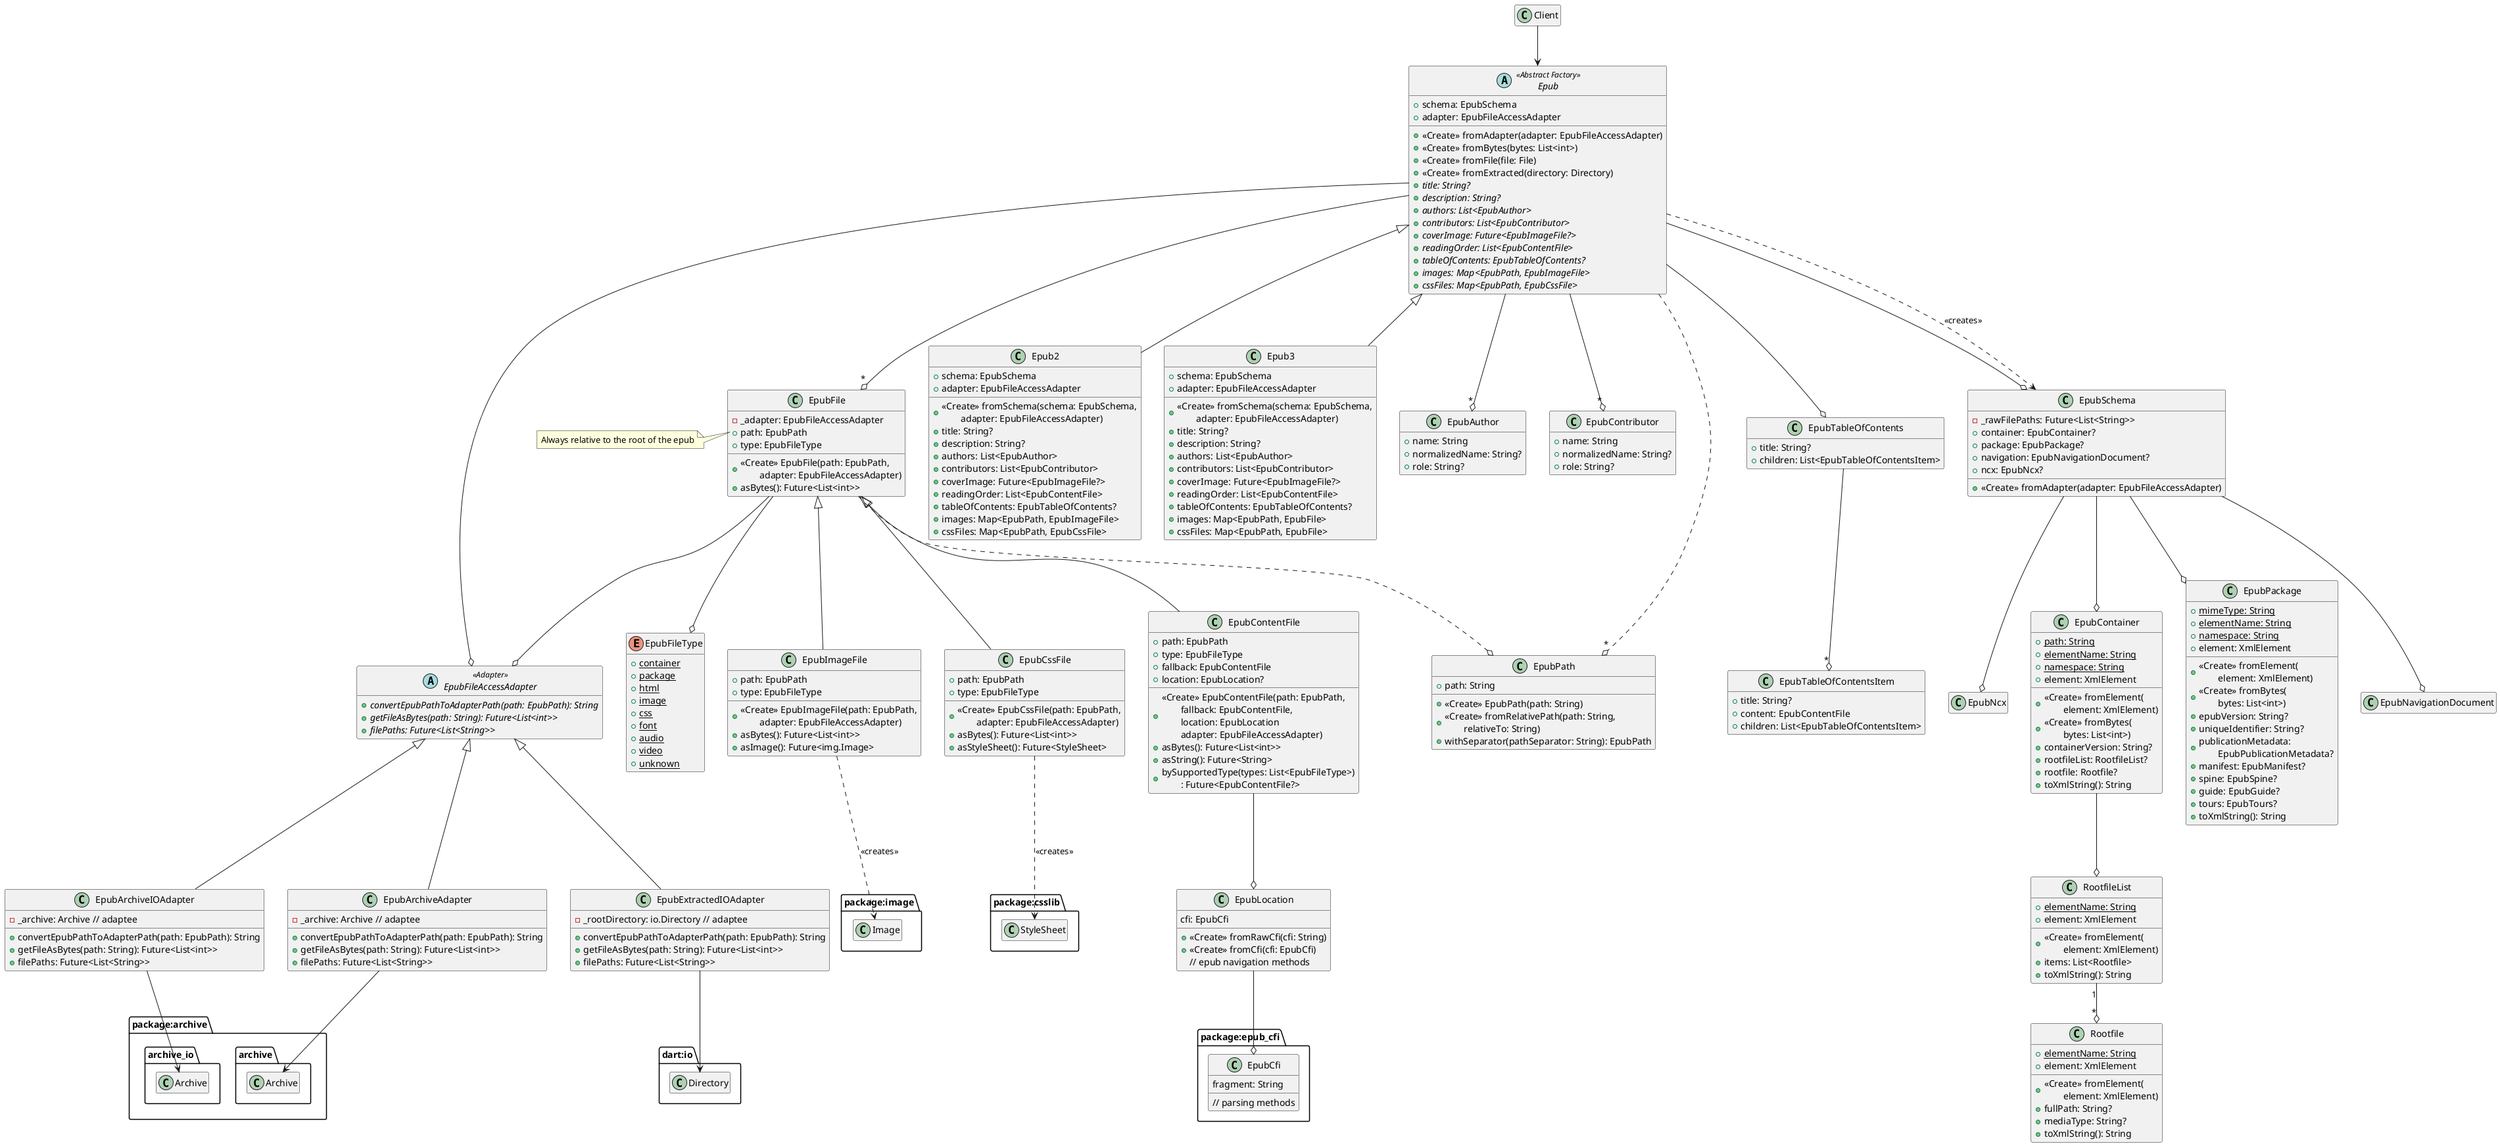 @startuml PrototypeDesignClassDiagram
'skinparam linetype ortho
'skinparam backgroundColor transparent
'skinparam handwritten true
'skinparam monochrome true
'left to right direction
skinparam sequenceMessageAlign direction
hide empty members
hide empty description
'skinparam classAttributeIconSize 0
'skinparam style strictuml
'skinparam groupInheritance 4

class Client


abstract Epub <<Abstract Factory>> {
    +schema: EpubSchema
    +adapter: EpubFileAccessAdapter
    +<<Create>> fromAdapter(adapter: EpubFileAccessAdapter)
    +<<Create>> fromBytes(bytes: List<int>)
    +<<Create>> fromFile(file: File)
    +<<Create>> fromExtracted(directory: Directory)
    +{abstract} {method} title: String?
    +{abstract} {method} description: String?
    +{abstract} {method} authors: List<EpubAuthor>
    +{abstract} {method} contributors: List<EpubContributor>
    +{abstract} {method} coverImage: Future<EpubImageFile?>
    +{abstract} {method} readingOrder: List<EpubContentFile>
    +{abstract} {method} tableOfContents: EpubTableOfContents?
    +{abstract} {method} images: Map<EpubPath, EpubImageFile>
    +{abstract} {method} cssFiles: Map<EpubPath, EpubCssFile>
}
Client --> Epub
Epub --o EpubFileAccessAdapter

class Epub2 extends Epub {
    +schema: EpubSchema
    +adapter: EpubFileAccessAdapter
    +<<Create>> fromSchema(schema: EpubSchema,\n\tadapter: EpubFileAccessAdapter)
    +{method} title: String?
    +{method} description: String?
    +{method} authors: List<EpubAuthor>
    +{method} contributors: List<EpubContributor>
    +{method} coverImage: Future<EpubImageFile?>
    +{method} readingOrder: List<EpubContentFile>
    +{method} tableOfContents: EpubTableOfContents?
    +{method} images: Map<EpubPath, EpubImageFile>
    +{method} cssFiles: Map<EpubPath, EpubCssFile>
}

class Epub3 extends Epub {
    +schema: EpubSchema
    +adapter: EpubFileAccessAdapter
    +<<Create>> fromSchema(schema: EpubSchema,\n\tadapter: EpubFileAccessAdapter)
    +{method} title: String?
    +{method} description: String?
    +{method} authors: List<EpubAuthor>
    +{method} contributors: List<EpubContributor>
    +{method} coverImage: Future<EpubImageFile?>
    +{method} readingOrder: List<EpubContentFile>
    +{method} tableOfContents: EpubTableOfContents?
    +{method} images: Map<EpubPath, EpubFile>
    +{method} cssFiles: Map<EpubPath, EpubFile>
}
class EpubAuthor {
    +{field} name: String
    +{field} normalizedName: String?
    +{field} role: String?
}
class EpubContributor {
    +{field} name: String
    +{field} normalizedName: String?
    +{field} role: String?
}
Epub --o "*" EpubAuthor
Epub --o "*" EpubContributor

class EpubTableOfContents {
    +{field} title: String?
    +{field} children: List<EpubTableOfContentsItem>
}
class EpubTableOfContentsItem {
    +{field} title: String?
    +{field} content: EpubContentFile
    +{field} children: List<EpubTableOfContentsItem>
}
Epub --o EpubTableOfContents
EpubTableOfContents --o "*" EpubTableOfContentsItem


'FILES

class EpubPath {
    +path: String
    +<<Create>> EpubPath(path: String)
    +<<Create>> fromRelativePath(path: String,\n\trelativeTo: String)
    +withSeparator(pathSeparator: String): EpubPath
}
Epub ..o "*" EpubPath

class EpubFile {
    -_adapter: EpubFileAccessAdapter
    +path: EpubPath
    +type: EpubFileType
    +<<Create>> EpubFile(path: EpubPath,\n\tadapter: EpubFileAccessAdapter)
    +asBytes(): Future<List<int>>
}
EpubFile ..o EpubPath
note left of EpubFile::path
    Always relative to the root of the epub
end note
EpubFile --o EpubFileAccessAdapter
Epub --o "*" EpubFile
enum EpubFileType {
    +{static} {field} container
    +{static} {field} package
    +{static} {field} html
    +{static} {field} image
    +{static} {field} css
    +{static} {field} font
    +{static} {field} audio
    +{static} {field} video
    +{static} {field} unknown
}
EpubFile --o EpubFileType

class EpubImageFile extends EpubFile {
    +path: EpubPath
    +type: EpubFileType
    +<<Create>> EpubImageFile(path: EpubPath,\n\tadapter: EpubFileAccessAdapter)
    +asBytes(): Future<List<int>>
    +asImage(): Future<img.Image>
}
EpubImageFile ..> "package:image.Image" : <<creates>>

class EpubCssFile extends EpubFile {
    +path: EpubPath
    +type: EpubFileType
    +<<Create>> EpubCssFile(path: EpubPath,\n\tadapter: EpubFileAccessAdapter)
    +asBytes(): Future<List<int>>
    +asStyleSheet(): Future<StyleSheet>
}
EpubCssFile ..> "package:csslib.StyleSheet" : <<creates>>

class EpubContentFile extends EpubFile {
    +path: EpubPath
    +type: EpubFileType
    +fallback: EpubContentFile
    +location: EpubLocation?
    +<<Create>> EpubContentFile(path: EpubPath,\n\tfallback: EpubContentFile,\n\tlocation: EpubLocation\n\tadapter: EpubFileAccessAdapter)
    +asBytes(): Future<List<int>>
    +asString(): Future<String>
    +bySupportedType(types: List<EpubFileType>)\n\t: Future<EpubContentFile?>
}


'EPUB CFI LINKS

class EpubLocation {
    cfi: EpubCfi
    +<<Create>> fromRawCfi(cfi: String)
    +<<Create>> fromCfi(cfi: EpubCfi)
    {method} // epub navigation methods
}
EpubContentFile --o EpubLocation

package "package:epub_cfi" {
    class EpubCfi {
        fragment: String
        {method} // parsing methods
    }
}

EpubLocation --o EpubCfi


'FILE ACCESS ADAPTER

abstract EpubFileAccessAdapter <<Adapter>> {
    +{abstract} convertEpubPathToAdapterPath(path: EpubPath): String
    +{abstract} getFileAsBytes(path: String): Future<List<int>>
    +{abstract} {method} filePaths: Future<List<String>>
}

package "package:archive" as archive {
    namespace archive.archive {
        class Archive
    }

    namespace archive.archive_io {
        class Archive
    }
}

class EpubArchiveAdapter extends EpubFileAccessAdapter {
    -_archive: Archive // adaptee
    +convertEpubPathToAdapterPath(path: EpubPath): String
    +getFileAsBytes(path: String): Future<List<int>>
    +{method} filePaths: Future<List<String>>
}
EpubArchiveAdapter --> archive.archive.Archive
class EpubArchiveIOAdapter extends EpubFileAccessAdapter {
    -_archive: Archive // adaptee
    +convertEpubPathToAdapterPath(path: EpubPath): String
    +getFileAsBytes(path: String): Future<List<int>>
    +{method} filePaths: Future<List<String>>
}
EpubArchiveIOAdapter --> archive.archive_io.Archive

class EpubExtractedIOAdapter extends EpubFileAccessAdapter {
    -_rootDirectory: io.Directory // adaptee
    +convertEpubPathToAdapterPath(path: EpubPath): String
    +getFileAsBytes(path: String): Future<List<int>>
    +{method} filePaths: Future<List<String>>
}
EpubExtractedIOAdapter --> "dart:io.Directory"

'EPUB SCHEMA

class EpubSchema {
    -_rawFilePaths: Future<List<String>>
    +container: EpubContainer?
    +package: EpubPackage?
    +navigation: EpubNavigationDocument?
    +ncx: EpubNcx?
    +<<Create>> fromAdapter(adapter: EpubFileAccessAdapter)
}
class EpubNavigationDocument
class EpubNcx
EpubSchema --o EpubNavigationDocument
EpubSchema --o EpubNcx

Epub --o EpubSchema
Epub ..> EpubSchema : <<creates>>

class EpubContainer {
    +{static} path: String
    +{static} elementName: String
    +{static} namespace: String
    +element: XmlElement
    +<<Create>> fromElement(\n\telement: XmlElement)
    +<<Create>> fromBytes(\n\tbytes: List<int>)
    +{method} containerVersion: String?
    +{method} rootfileList: RootfileList?
    +{method} rootfile: Rootfile?
    +toXmlString(): String
}
EpubSchema --o EpubContainer

class RootfileList {
    +{static} elementName: String
    +element: XmlElement
    +<<Create>> fromElement(\n\telement: XmlElement)
    +{method} items: List<Rootfile>
    +toXmlString(): String
}
EpubContainer --o RootfileList

class Rootfile {
    +{static} elementName: String
    +element: XmlElement
    +<<Create>> fromElement(\n\telement: XmlElement)
    +{method} fullPath: String?
    +{method} mediaType: String?
    +toXmlString(): String
}
RootfileList "1" --o "*" Rootfile

class "EpubPackage" as EpubPackage {
    +{static} mimeType: String
    +{static} elementName: String
    +{static} namespace: String
    +element: XmlElement
    +<<Create>> fromElement(\n\telement: XmlElement)
    +<<Create>> fromBytes(\n\tbytes: List<int>)
    +{method} epubVersion: String?
    +{method} uniqueIdentifier: String?
    +{method} publicationMetadata:\n\tEpubPublicationMetadata?
    +{method} manifest: EpubManifest?
    +{method} spine: EpubSpine?
    +{method} guide: EpubGuide?
    +{method} tours: EpubTours?
    +toXmlString(): String
}
EpubSchema --o EpubPackage
@enduml
